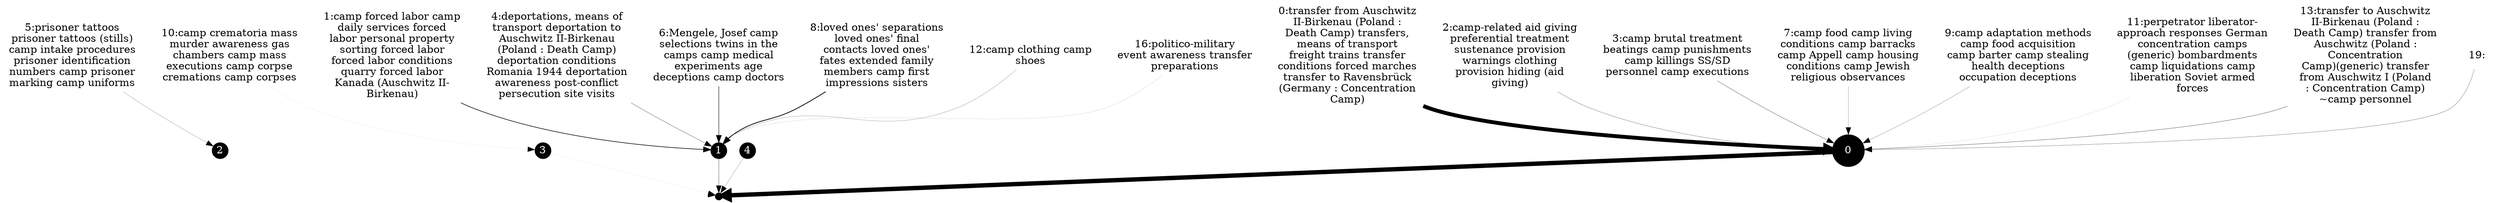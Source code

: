 strict digraph {
	node [shape=point];
	n1_0 -> n2_0 [penwidth=5.95];
	n0_0 -> n1_0 [penwidth=5.27];
	n0_2 -> n1_0 [penwidth=0.24];
	n0_3 -> n1_0 [penwidth=0.30];
	n0_5 -> n1_2 [penwidth=0.17];
	n0_7 -> n1_0 [penwidth=0.17];
	n0_9 -> n1_0 [penwidth=0.19];
	n0_10 -> n1_3 [penwidth=0.03];
	n0_11 -> n1_0 [penwidth=0.06];
	n0_13 -> n1_0 [penwidth=0.32];
	n0_19 -> n1_0 [penwidth=0.24];
	n1_1 -> n2_0 [penwidth=0.33];
	n0_1 -> n1_1 [penwidth=0.76];
	n0_4 -> n1_1 [penwidth=0.28];
	n0_6 -> n1_1 [penwidth=0.57];
	n0_8 -> n1_1 [penwidth=1.00];
	n0_12 -> n1_1 [penwidth=0.17];
	n0_16 -> n1_1 [penwidth=0.07];
	n1_2 -> n2_0 [penwidth=0.02];
	n1_3 -> n2_0 [penwidth=0.03];
	n1_4 -> n2_0 [penwidth=0.18];
	n1_0 [shape=circle,margin="0,0",style=filled,fillcolor=black,fontcolor=white,height=0.60,label="0"]
	n0_0 [label="0:transfer from Auschwitz
II-Birkenau (Poland :
Death Camp) transfers,
means of transport
freight trains transfer
conditions forced marches
transfer to Ravensbrück
(Germany : Concentration
Camp)",shape=none,fontcolor="black"]
	n0_2 [label="2:camp-related aid giving
preferential treatment
sustenance provision
warnings clothing
provision hiding (aid
giving)",shape=none,fontcolor="black"]
	n0_3 [label="3:camp brutal treatment
beatings camp punishments
camp killings SS/SD
personnel camp executions",shape=none,fontcolor="black"]
	n0_5 [label="5:prisoner tattoos
prisoner tattoos (stills)
camp intake procedures
prisoner identification
numbers camp prisoner
marking camp uniforms",shape=none,fontcolor="black"]
	n0_7 [label="7:camp food camp living
conditions camp barracks
camp Appell camp housing
conditions camp Jewish
religious observances",shape=none,fontcolor="black"]
	n0_9 [label="9:camp adaptation methods
camp food acquisition
camp barter camp stealing
health deceptions
occupation deceptions",shape=none,fontcolor="black"]
	n0_10 [label="10:camp crematoria mass
murder awareness gas
chambers camp mass
executions camp corpse
cremations camp corpses",shape=none,fontcolor="black"]
	n0_11 [label="11:perpetrator liberator-
approach responses German
concentration camps
(generic) bombardments
camp liquidations camp
liberation Soviet armed
forces",shape=none,fontcolor="black"]
	n0_13 [label="13:transfer to Auschwitz
II-Birkenau (Poland :
Death Camp) transfer from
Auschwitz (Poland :
Concentration
Camp)(generic) transfer
from Auschwitz I (Poland
: Concentration Camp)
~camp personnel",shape=none,fontcolor="black"]
	n0_19 [label="19:",shape=none,fontcolor="black"]
	n1_1 [shape=circle,margin="0,0",style=filled,fillcolor=black,fontcolor=white,height=0.14,label="1"]
	n0_1 [label="1:camp forced labor camp
daily services forced
labor personal property
sorting forced labor
forced labor conditions
quarry forced labor
Kanada (Auschwitz II-
Birkenau)",shape=none,fontcolor="black"]
	n0_4 [label="4:deportations, means of
transport deportation to
Auschwitz II-Birkenau
(Poland : Death Camp)
deportation conditions
Romania 1944 deportation
awareness post-conflict
persecution site visits",shape=none,fontcolor="black"]
	n0_6 [label="6:Mengele, Josef camp
selections twins in the
camps camp medical
experiments age
deceptions camp doctors",shape=none,fontcolor="black"]
	n0_8 [label="8:loved ones' separations
loved ones' final
contacts loved ones'
fates extended family
members camp first
impressions sisters",shape=none,fontcolor="black"]
	n0_12 [label="12:camp clothing camp
shoes",shape=none,fontcolor="black"]
	n0_16 [label="16:politico-military
event awareness transfer
preparations",shape=none,fontcolor="black"]
	n1_2 [shape=circle,margin="0,0",style=filled,fillcolor=black,fontcolor=white,height=0.00,label="2"]
	n1_3 [shape=circle,margin="0,0",style=filled,fillcolor=black,fontcolor=white,height=0.00,label="3"]
	n1_4 [shape=circle,margin="0,0",style=filled,fillcolor=black,fontcolor=white,height=-0.00,label="4"]
	n2_0 [shape=point,height=0.13]
}